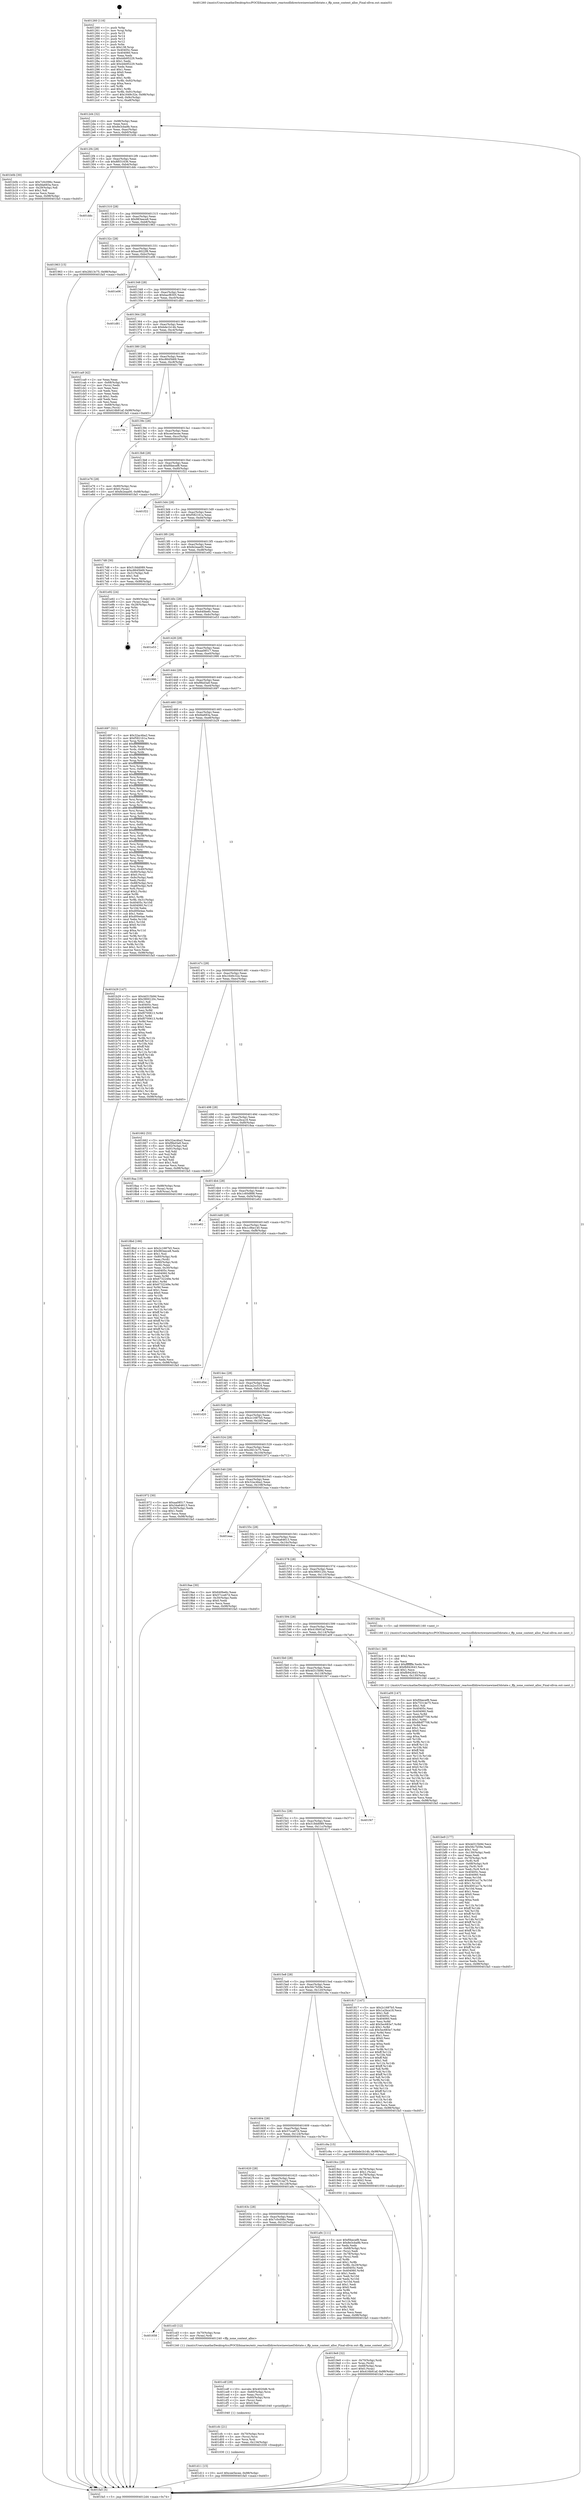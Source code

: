 digraph "0x401260" {
  label = "0x401260 (/mnt/c/Users/mathe/Desktop/tcc/POCII/binaries/extr_reactosdlldirectxwinewined3dstate.c_ffp_none_context_alloc_Final-ollvm.out::main(0))"
  labelloc = "t"
  node[shape=record]

  Entry [label="",width=0.3,height=0.3,shape=circle,fillcolor=black,style=filled]
  "0x4012d4" [label="{
     0x4012d4 [32]\l
     | [instrs]\l
     &nbsp;&nbsp;0x4012d4 \<+6\>: mov -0x98(%rbp),%eax\l
     &nbsp;&nbsp;0x4012da \<+2\>: mov %eax,%ecx\l
     &nbsp;&nbsp;0x4012dc \<+6\>: sub $0x8e3cba9b,%ecx\l
     &nbsp;&nbsp;0x4012e2 \<+6\>: mov %eax,-0xac(%rbp)\l
     &nbsp;&nbsp;0x4012e8 \<+6\>: mov %ecx,-0xb0(%rbp)\l
     &nbsp;&nbsp;0x4012ee \<+6\>: je 0000000000401b0b \<main+0x8ab\>\l
  }"]
  "0x401b0b" [label="{
     0x401b0b [30]\l
     | [instrs]\l
     &nbsp;&nbsp;0x401b0b \<+5\>: mov $0x7c0c096c,%eax\l
     &nbsp;&nbsp;0x401b10 \<+5\>: mov $0xfda683a,%ecx\l
     &nbsp;&nbsp;0x401b15 \<+3\>: mov -0x29(%rbp),%dl\l
     &nbsp;&nbsp;0x401b18 \<+3\>: test $0x1,%dl\l
     &nbsp;&nbsp;0x401b1b \<+3\>: cmovne %ecx,%eax\l
     &nbsp;&nbsp;0x401b1e \<+6\>: mov %eax,-0x98(%rbp)\l
     &nbsp;&nbsp;0x401b24 \<+5\>: jmp 0000000000401fa5 \<main+0xd45\>\l
  }"]
  "0x4012f4" [label="{
     0x4012f4 [28]\l
     | [instrs]\l
     &nbsp;&nbsp;0x4012f4 \<+5\>: jmp 00000000004012f9 \<main+0x99\>\l
     &nbsp;&nbsp;0x4012f9 \<+6\>: mov -0xac(%rbp),%eax\l
     &nbsp;&nbsp;0x4012ff \<+5\>: sub $0x8f031636,%eax\l
     &nbsp;&nbsp;0x401304 \<+6\>: mov %eax,-0xb4(%rbp)\l
     &nbsp;&nbsp;0x40130a \<+6\>: je 0000000000401ddc \<main+0xb7c\>\l
  }"]
  Exit [label="",width=0.3,height=0.3,shape=circle,fillcolor=black,style=filled,peripheries=2]
  "0x401ddc" [label="{
     0x401ddc\l
  }", style=dashed]
  "0x401310" [label="{
     0x401310 [28]\l
     | [instrs]\l
     &nbsp;&nbsp;0x401310 \<+5\>: jmp 0000000000401315 \<main+0xb5\>\l
     &nbsp;&nbsp;0x401315 \<+6\>: mov -0xac(%rbp),%eax\l
     &nbsp;&nbsp;0x40131b \<+5\>: sub $0x983eece8,%eax\l
     &nbsp;&nbsp;0x401320 \<+6\>: mov %eax,-0xb8(%rbp)\l
     &nbsp;&nbsp;0x401326 \<+6\>: je 0000000000401963 \<main+0x703\>\l
  }"]
  "0x401d11" [label="{
     0x401d11 [15]\l
     | [instrs]\l
     &nbsp;&nbsp;0x401d11 \<+10\>: movl $0xcee5ecee,-0x98(%rbp)\l
     &nbsp;&nbsp;0x401d1b \<+5\>: jmp 0000000000401fa5 \<main+0xd45\>\l
  }"]
  "0x401963" [label="{
     0x401963 [15]\l
     | [instrs]\l
     &nbsp;&nbsp;0x401963 \<+10\>: movl $0x2fd13c75,-0x98(%rbp)\l
     &nbsp;&nbsp;0x40196d \<+5\>: jmp 0000000000401fa5 \<main+0xd45\>\l
  }"]
  "0x40132c" [label="{
     0x40132c [28]\l
     | [instrs]\l
     &nbsp;&nbsp;0x40132c \<+5\>: jmp 0000000000401331 \<main+0xd1\>\l
     &nbsp;&nbsp;0x401331 \<+6\>: mov -0xac(%rbp),%eax\l
     &nbsp;&nbsp;0x401337 \<+5\>: sub $0xac8022f8,%eax\l
     &nbsp;&nbsp;0x40133c \<+6\>: mov %eax,-0xbc(%rbp)\l
     &nbsp;&nbsp;0x401342 \<+6\>: je 0000000000401e06 \<main+0xba6\>\l
  }"]
  "0x401cfc" [label="{
     0x401cfc [21]\l
     | [instrs]\l
     &nbsp;&nbsp;0x401cfc \<+4\>: mov -0x70(%rbp),%rcx\l
     &nbsp;&nbsp;0x401d00 \<+3\>: mov (%rcx),%rcx\l
     &nbsp;&nbsp;0x401d03 \<+3\>: mov %rcx,%rdi\l
     &nbsp;&nbsp;0x401d06 \<+6\>: mov %eax,-0x134(%rbp)\l
     &nbsp;&nbsp;0x401d0c \<+5\>: call 0000000000401030 \<free@plt\>\l
     | [calls]\l
     &nbsp;&nbsp;0x401030 \{1\} (unknown)\l
  }"]
  "0x401e06" [label="{
     0x401e06\l
  }", style=dashed]
  "0x401348" [label="{
     0x401348 [28]\l
     | [instrs]\l
     &nbsp;&nbsp;0x401348 \<+5\>: jmp 000000000040134d \<main+0xed\>\l
     &nbsp;&nbsp;0x40134d \<+6\>: mov -0xac(%rbp),%eax\l
     &nbsp;&nbsp;0x401353 \<+5\>: sub $0xbacf8305,%eax\l
     &nbsp;&nbsp;0x401358 \<+6\>: mov %eax,-0xc0(%rbp)\l
     &nbsp;&nbsp;0x40135e \<+6\>: je 0000000000401d81 \<main+0xb21\>\l
  }"]
  "0x401cdf" [label="{
     0x401cdf [29]\l
     | [instrs]\l
     &nbsp;&nbsp;0x401cdf \<+10\>: movabs $0x4020d6,%rdi\l
     &nbsp;&nbsp;0x401ce9 \<+4\>: mov -0x60(%rbp),%rcx\l
     &nbsp;&nbsp;0x401ced \<+2\>: mov %eax,(%rcx)\l
     &nbsp;&nbsp;0x401cef \<+4\>: mov -0x60(%rbp),%rcx\l
     &nbsp;&nbsp;0x401cf3 \<+2\>: mov (%rcx),%esi\l
     &nbsp;&nbsp;0x401cf5 \<+2\>: mov $0x0,%al\l
     &nbsp;&nbsp;0x401cf7 \<+5\>: call 0000000000401040 \<printf@plt\>\l
     | [calls]\l
     &nbsp;&nbsp;0x401040 \{1\} (unknown)\l
  }"]
  "0x401d81" [label="{
     0x401d81\l
  }", style=dashed]
  "0x401364" [label="{
     0x401364 [28]\l
     | [instrs]\l
     &nbsp;&nbsp;0x401364 \<+5\>: jmp 0000000000401369 \<main+0x109\>\l
     &nbsp;&nbsp;0x401369 \<+6\>: mov -0xac(%rbp),%eax\l
     &nbsp;&nbsp;0x40136f \<+5\>: sub $0xbde1b14b,%eax\l
     &nbsp;&nbsp;0x401374 \<+6\>: mov %eax,-0xc4(%rbp)\l
     &nbsp;&nbsp;0x40137a \<+6\>: je 0000000000401ca9 \<main+0xa49\>\l
  }"]
  "0x401658" [label="{
     0x401658\l
  }", style=dashed]
  "0x401ca9" [label="{
     0x401ca9 [42]\l
     | [instrs]\l
     &nbsp;&nbsp;0x401ca9 \<+2\>: xor %eax,%eax\l
     &nbsp;&nbsp;0x401cab \<+4\>: mov -0x68(%rbp),%rcx\l
     &nbsp;&nbsp;0x401caf \<+2\>: mov (%rcx),%edx\l
     &nbsp;&nbsp;0x401cb1 \<+2\>: mov %eax,%esi\l
     &nbsp;&nbsp;0x401cb3 \<+2\>: sub %edx,%esi\l
     &nbsp;&nbsp;0x401cb5 \<+2\>: mov %eax,%edx\l
     &nbsp;&nbsp;0x401cb7 \<+3\>: sub $0x1,%edx\l
     &nbsp;&nbsp;0x401cba \<+2\>: add %edx,%esi\l
     &nbsp;&nbsp;0x401cbc \<+2\>: sub %esi,%eax\l
     &nbsp;&nbsp;0x401cbe \<+4\>: mov -0x68(%rbp),%rcx\l
     &nbsp;&nbsp;0x401cc2 \<+2\>: mov %eax,(%rcx)\l
     &nbsp;&nbsp;0x401cc4 \<+10\>: movl $0x416b91af,-0x98(%rbp)\l
     &nbsp;&nbsp;0x401cce \<+5\>: jmp 0000000000401fa5 \<main+0xd45\>\l
  }"]
  "0x401380" [label="{
     0x401380 [28]\l
     | [instrs]\l
     &nbsp;&nbsp;0x401380 \<+5\>: jmp 0000000000401385 \<main+0x125\>\l
     &nbsp;&nbsp;0x401385 \<+6\>: mov -0xac(%rbp),%eax\l
     &nbsp;&nbsp;0x40138b \<+5\>: sub $0xc8645b69,%eax\l
     &nbsp;&nbsp;0x401390 \<+6\>: mov %eax,-0xc8(%rbp)\l
     &nbsp;&nbsp;0x401396 \<+6\>: je 00000000004017f6 \<main+0x596\>\l
  }"]
  "0x401cd3" [label="{
     0x401cd3 [12]\l
     | [instrs]\l
     &nbsp;&nbsp;0x401cd3 \<+4\>: mov -0x70(%rbp),%rax\l
     &nbsp;&nbsp;0x401cd7 \<+3\>: mov (%rax),%rdi\l
     &nbsp;&nbsp;0x401cda \<+5\>: call 0000000000401240 \<ffp_none_context_alloc\>\l
     | [calls]\l
     &nbsp;&nbsp;0x401240 \{1\} (/mnt/c/Users/mathe/Desktop/tcc/POCII/binaries/extr_reactosdlldirectxwinewined3dstate.c_ffp_none_context_alloc_Final-ollvm.out::ffp_none_context_alloc)\l
  }"]
  "0x4017f6" [label="{
     0x4017f6\l
  }", style=dashed]
  "0x40139c" [label="{
     0x40139c [28]\l
     | [instrs]\l
     &nbsp;&nbsp;0x40139c \<+5\>: jmp 00000000004013a1 \<main+0x141\>\l
     &nbsp;&nbsp;0x4013a1 \<+6\>: mov -0xac(%rbp),%eax\l
     &nbsp;&nbsp;0x4013a7 \<+5\>: sub $0xcee5ecee,%eax\l
     &nbsp;&nbsp;0x4013ac \<+6\>: mov %eax,-0xcc(%rbp)\l
     &nbsp;&nbsp;0x4013b2 \<+6\>: je 0000000000401e76 \<main+0xc16\>\l
  }"]
  "0x401be9" [label="{
     0x401be9 [177]\l
     | [instrs]\l
     &nbsp;&nbsp;0x401be9 \<+5\>: mov $0x4d315b9d,%ecx\l
     &nbsp;&nbsp;0x401bee \<+5\>: mov $0x56c7b59e,%edx\l
     &nbsp;&nbsp;0x401bf3 \<+3\>: mov $0x1,%sil\l
     &nbsp;&nbsp;0x401bf6 \<+6\>: mov -0x130(%rbp),%edi\l
     &nbsp;&nbsp;0x401bfc \<+3\>: imul %eax,%edi\l
     &nbsp;&nbsp;0x401bff \<+4\>: mov -0x70(%rbp),%r8\l
     &nbsp;&nbsp;0x401c03 \<+3\>: mov (%r8),%r8\l
     &nbsp;&nbsp;0x401c06 \<+4\>: mov -0x68(%rbp),%r9\l
     &nbsp;&nbsp;0x401c0a \<+3\>: movslq (%r9),%r9\l
     &nbsp;&nbsp;0x401c0d \<+4\>: mov %edi,(%r8,%r9,4)\l
     &nbsp;&nbsp;0x401c11 \<+7\>: mov 0x40405c,%eax\l
     &nbsp;&nbsp;0x401c18 \<+7\>: mov 0x404060,%edi\l
     &nbsp;&nbsp;0x401c1f \<+3\>: mov %eax,%r10d\l
     &nbsp;&nbsp;0x401c22 \<+7\>: add $0x4001a17e,%r10d\l
     &nbsp;&nbsp;0x401c29 \<+4\>: sub $0x1,%r10d\l
     &nbsp;&nbsp;0x401c2d \<+7\>: sub $0x4001a17e,%r10d\l
     &nbsp;&nbsp;0x401c34 \<+4\>: imul %r10d,%eax\l
     &nbsp;&nbsp;0x401c38 \<+3\>: and $0x1,%eax\l
     &nbsp;&nbsp;0x401c3b \<+3\>: cmp $0x0,%eax\l
     &nbsp;&nbsp;0x401c3e \<+4\>: sete %r11b\l
     &nbsp;&nbsp;0x401c42 \<+3\>: cmp $0xa,%edi\l
     &nbsp;&nbsp;0x401c45 \<+3\>: setl %bl\l
     &nbsp;&nbsp;0x401c48 \<+3\>: mov %r11b,%r14b\l
     &nbsp;&nbsp;0x401c4b \<+4\>: xor $0xff,%r14b\l
     &nbsp;&nbsp;0x401c4f \<+3\>: mov %bl,%r15b\l
     &nbsp;&nbsp;0x401c52 \<+4\>: xor $0xff,%r15b\l
     &nbsp;&nbsp;0x401c56 \<+4\>: xor $0x1,%sil\l
     &nbsp;&nbsp;0x401c5a \<+3\>: mov %r14b,%r12b\l
     &nbsp;&nbsp;0x401c5d \<+4\>: and $0xff,%r12b\l
     &nbsp;&nbsp;0x401c61 \<+3\>: and %sil,%r11b\l
     &nbsp;&nbsp;0x401c64 \<+3\>: mov %r15b,%r13b\l
     &nbsp;&nbsp;0x401c67 \<+4\>: and $0xff,%r13b\l
     &nbsp;&nbsp;0x401c6b \<+3\>: and %sil,%bl\l
     &nbsp;&nbsp;0x401c6e \<+3\>: or %r11b,%r12b\l
     &nbsp;&nbsp;0x401c71 \<+3\>: or %bl,%r13b\l
     &nbsp;&nbsp;0x401c74 \<+3\>: xor %r13b,%r12b\l
     &nbsp;&nbsp;0x401c77 \<+3\>: or %r15b,%r14b\l
     &nbsp;&nbsp;0x401c7a \<+4\>: xor $0xff,%r14b\l
     &nbsp;&nbsp;0x401c7e \<+4\>: or $0x1,%sil\l
     &nbsp;&nbsp;0x401c82 \<+3\>: and %sil,%r14b\l
     &nbsp;&nbsp;0x401c85 \<+3\>: or %r14b,%r12b\l
     &nbsp;&nbsp;0x401c88 \<+4\>: test $0x1,%r12b\l
     &nbsp;&nbsp;0x401c8c \<+3\>: cmovne %edx,%ecx\l
     &nbsp;&nbsp;0x401c8f \<+6\>: mov %ecx,-0x98(%rbp)\l
     &nbsp;&nbsp;0x401c95 \<+5\>: jmp 0000000000401fa5 \<main+0xd45\>\l
  }"]
  "0x401e76" [label="{
     0x401e76 [28]\l
     | [instrs]\l
     &nbsp;&nbsp;0x401e76 \<+7\>: mov -0x90(%rbp),%rax\l
     &nbsp;&nbsp;0x401e7d \<+6\>: movl $0x0,(%rax)\l
     &nbsp;&nbsp;0x401e83 \<+10\>: movl $0xfe2eaa00,-0x98(%rbp)\l
     &nbsp;&nbsp;0x401e8d \<+5\>: jmp 0000000000401fa5 \<main+0xd45\>\l
  }"]
  "0x4013b8" [label="{
     0x4013b8 [28]\l
     | [instrs]\l
     &nbsp;&nbsp;0x4013b8 \<+5\>: jmp 00000000004013bd \<main+0x15d\>\l
     &nbsp;&nbsp;0x4013bd \<+6\>: mov -0xac(%rbp),%eax\l
     &nbsp;&nbsp;0x4013c3 \<+5\>: sub $0xf0becef8,%eax\l
     &nbsp;&nbsp;0x4013c8 \<+6\>: mov %eax,-0xd0(%rbp)\l
     &nbsp;&nbsp;0x4013ce \<+6\>: je 0000000000401f22 \<main+0xcc2\>\l
  }"]
  "0x401bc1" [label="{
     0x401bc1 [40]\l
     | [instrs]\l
     &nbsp;&nbsp;0x401bc1 \<+5\>: mov $0x2,%ecx\l
     &nbsp;&nbsp;0x401bc6 \<+1\>: cltd\l
     &nbsp;&nbsp;0x401bc7 \<+2\>: idiv %ecx\l
     &nbsp;&nbsp;0x401bc9 \<+6\>: imul $0xfffffffe,%edx,%ecx\l
     &nbsp;&nbsp;0x401bcf \<+6\>: add $0xfb942643,%ecx\l
     &nbsp;&nbsp;0x401bd5 \<+3\>: add $0x1,%ecx\l
     &nbsp;&nbsp;0x401bd8 \<+6\>: sub $0xfb942643,%ecx\l
     &nbsp;&nbsp;0x401bde \<+6\>: mov %ecx,-0x130(%rbp)\l
     &nbsp;&nbsp;0x401be4 \<+5\>: call 0000000000401160 \<next_i\>\l
     | [calls]\l
     &nbsp;&nbsp;0x401160 \{1\} (/mnt/c/Users/mathe/Desktop/tcc/POCII/binaries/extr_reactosdlldirectxwinewined3dstate.c_ffp_none_context_alloc_Final-ollvm.out::next_i)\l
  }"]
  "0x401f22" [label="{
     0x401f22\l
  }", style=dashed]
  "0x4013d4" [label="{
     0x4013d4 [28]\l
     | [instrs]\l
     &nbsp;&nbsp;0x4013d4 \<+5\>: jmp 00000000004013d9 \<main+0x179\>\l
     &nbsp;&nbsp;0x4013d9 \<+6\>: mov -0xac(%rbp),%eax\l
     &nbsp;&nbsp;0x4013df \<+5\>: sub $0xf582161a,%eax\l
     &nbsp;&nbsp;0x4013e4 \<+6\>: mov %eax,-0xd4(%rbp)\l
     &nbsp;&nbsp;0x4013ea \<+6\>: je 00000000004017d8 \<main+0x578\>\l
  }"]
  "0x40163c" [label="{
     0x40163c [28]\l
     | [instrs]\l
     &nbsp;&nbsp;0x40163c \<+5\>: jmp 0000000000401641 \<main+0x3e1\>\l
     &nbsp;&nbsp;0x401641 \<+6\>: mov -0xac(%rbp),%eax\l
     &nbsp;&nbsp;0x401647 \<+5\>: sub $0x7c0c096c,%eax\l
     &nbsp;&nbsp;0x40164c \<+6\>: mov %eax,-0x12c(%rbp)\l
     &nbsp;&nbsp;0x401652 \<+6\>: je 0000000000401cd3 \<main+0xa73\>\l
  }"]
  "0x4017d8" [label="{
     0x4017d8 [30]\l
     | [instrs]\l
     &nbsp;&nbsp;0x4017d8 \<+5\>: mov $0x518dd089,%eax\l
     &nbsp;&nbsp;0x4017dd \<+5\>: mov $0xc8645b69,%ecx\l
     &nbsp;&nbsp;0x4017e2 \<+3\>: mov -0x31(%rbp),%dl\l
     &nbsp;&nbsp;0x4017e5 \<+3\>: test $0x1,%dl\l
     &nbsp;&nbsp;0x4017e8 \<+3\>: cmovne %ecx,%eax\l
     &nbsp;&nbsp;0x4017eb \<+6\>: mov %eax,-0x98(%rbp)\l
     &nbsp;&nbsp;0x4017f1 \<+5\>: jmp 0000000000401fa5 \<main+0xd45\>\l
  }"]
  "0x4013f0" [label="{
     0x4013f0 [28]\l
     | [instrs]\l
     &nbsp;&nbsp;0x4013f0 \<+5\>: jmp 00000000004013f5 \<main+0x195\>\l
     &nbsp;&nbsp;0x4013f5 \<+6\>: mov -0xac(%rbp),%eax\l
     &nbsp;&nbsp;0x4013fb \<+5\>: sub $0xfe2eaa00,%eax\l
     &nbsp;&nbsp;0x401400 \<+6\>: mov %eax,-0xd8(%rbp)\l
     &nbsp;&nbsp;0x401406 \<+6\>: je 0000000000401e92 \<main+0xc32\>\l
  }"]
  "0x401a9c" [label="{
     0x401a9c [111]\l
     | [instrs]\l
     &nbsp;&nbsp;0x401a9c \<+5\>: mov $0xf0becef8,%eax\l
     &nbsp;&nbsp;0x401aa1 \<+5\>: mov $0x8e3cba9b,%ecx\l
     &nbsp;&nbsp;0x401aa6 \<+2\>: xor %edx,%edx\l
     &nbsp;&nbsp;0x401aa8 \<+4\>: mov -0x68(%rbp),%rsi\l
     &nbsp;&nbsp;0x401aac \<+2\>: mov (%rsi),%edi\l
     &nbsp;&nbsp;0x401aae \<+4\>: mov -0x78(%rbp),%rsi\l
     &nbsp;&nbsp;0x401ab2 \<+2\>: cmp (%rsi),%edi\l
     &nbsp;&nbsp;0x401ab4 \<+4\>: setl %r8b\l
     &nbsp;&nbsp;0x401ab8 \<+4\>: and $0x1,%r8b\l
     &nbsp;&nbsp;0x401abc \<+4\>: mov %r8b,-0x29(%rbp)\l
     &nbsp;&nbsp;0x401ac0 \<+7\>: mov 0x40405c,%edi\l
     &nbsp;&nbsp;0x401ac7 \<+8\>: mov 0x404060,%r9d\l
     &nbsp;&nbsp;0x401acf \<+3\>: sub $0x1,%edx\l
     &nbsp;&nbsp;0x401ad2 \<+3\>: mov %edi,%r10d\l
     &nbsp;&nbsp;0x401ad5 \<+3\>: add %edx,%r10d\l
     &nbsp;&nbsp;0x401ad8 \<+4\>: imul %r10d,%edi\l
     &nbsp;&nbsp;0x401adc \<+3\>: and $0x1,%edi\l
     &nbsp;&nbsp;0x401adf \<+3\>: cmp $0x0,%edi\l
     &nbsp;&nbsp;0x401ae2 \<+4\>: sete %r8b\l
     &nbsp;&nbsp;0x401ae6 \<+4\>: cmp $0xa,%r9d\l
     &nbsp;&nbsp;0x401aea \<+4\>: setl %r11b\l
     &nbsp;&nbsp;0x401aee \<+3\>: mov %r8b,%bl\l
     &nbsp;&nbsp;0x401af1 \<+3\>: and %r11b,%bl\l
     &nbsp;&nbsp;0x401af4 \<+3\>: xor %r11b,%r8b\l
     &nbsp;&nbsp;0x401af7 \<+3\>: or %r8b,%bl\l
     &nbsp;&nbsp;0x401afa \<+3\>: test $0x1,%bl\l
     &nbsp;&nbsp;0x401afd \<+3\>: cmovne %ecx,%eax\l
     &nbsp;&nbsp;0x401b00 \<+6\>: mov %eax,-0x98(%rbp)\l
     &nbsp;&nbsp;0x401b06 \<+5\>: jmp 0000000000401fa5 \<main+0xd45\>\l
  }"]
  "0x401e92" [label="{
     0x401e92 [24]\l
     | [instrs]\l
     &nbsp;&nbsp;0x401e92 \<+7\>: mov -0x90(%rbp),%rax\l
     &nbsp;&nbsp;0x401e99 \<+2\>: mov (%rax),%eax\l
     &nbsp;&nbsp;0x401e9b \<+4\>: lea -0x28(%rbp),%rsp\l
     &nbsp;&nbsp;0x401e9f \<+1\>: pop %rbx\l
     &nbsp;&nbsp;0x401ea0 \<+2\>: pop %r12\l
     &nbsp;&nbsp;0x401ea2 \<+2\>: pop %r13\l
     &nbsp;&nbsp;0x401ea4 \<+2\>: pop %r14\l
     &nbsp;&nbsp;0x401ea6 \<+2\>: pop %r15\l
     &nbsp;&nbsp;0x401ea8 \<+1\>: pop %rbp\l
     &nbsp;&nbsp;0x401ea9 \<+1\>: ret\l
  }"]
  "0x40140c" [label="{
     0x40140c [28]\l
     | [instrs]\l
     &nbsp;&nbsp;0x40140c \<+5\>: jmp 0000000000401411 \<main+0x1b1\>\l
     &nbsp;&nbsp;0x401411 \<+6\>: mov -0xac(%rbp),%eax\l
     &nbsp;&nbsp;0x401417 \<+5\>: sub $0x640be6c,%eax\l
     &nbsp;&nbsp;0x40141c \<+6\>: mov %eax,-0xdc(%rbp)\l
     &nbsp;&nbsp;0x401422 \<+6\>: je 0000000000401e53 \<main+0xbf3\>\l
  }"]
  "0x4019e9" [label="{
     0x4019e9 [32]\l
     | [instrs]\l
     &nbsp;&nbsp;0x4019e9 \<+4\>: mov -0x70(%rbp),%rdi\l
     &nbsp;&nbsp;0x4019ed \<+3\>: mov %rax,(%rdi)\l
     &nbsp;&nbsp;0x4019f0 \<+4\>: mov -0x68(%rbp),%rax\l
     &nbsp;&nbsp;0x4019f4 \<+6\>: movl $0x0,(%rax)\l
     &nbsp;&nbsp;0x4019fa \<+10\>: movl $0x416b91af,-0x98(%rbp)\l
     &nbsp;&nbsp;0x401a04 \<+5\>: jmp 0000000000401fa5 \<main+0xd45\>\l
  }"]
  "0x401e53" [label="{
     0x401e53\l
  }", style=dashed]
  "0x401428" [label="{
     0x401428 [28]\l
     | [instrs]\l
     &nbsp;&nbsp;0x401428 \<+5\>: jmp 000000000040142d \<main+0x1cd\>\l
     &nbsp;&nbsp;0x40142d \<+6\>: mov -0xac(%rbp),%eax\l
     &nbsp;&nbsp;0x401433 \<+5\>: sub $0xaa08517,%eax\l
     &nbsp;&nbsp;0x401438 \<+6\>: mov %eax,-0xe0(%rbp)\l
     &nbsp;&nbsp;0x40143e \<+6\>: je 0000000000401990 \<main+0x730\>\l
  }"]
  "0x401620" [label="{
     0x401620 [28]\l
     | [instrs]\l
     &nbsp;&nbsp;0x401620 \<+5\>: jmp 0000000000401625 \<main+0x3c5\>\l
     &nbsp;&nbsp;0x401625 \<+6\>: mov -0xac(%rbp),%eax\l
     &nbsp;&nbsp;0x40162b \<+5\>: sub $0x75314e75,%eax\l
     &nbsp;&nbsp;0x401630 \<+6\>: mov %eax,-0x128(%rbp)\l
     &nbsp;&nbsp;0x401636 \<+6\>: je 0000000000401a9c \<main+0x83c\>\l
  }"]
  "0x401990" [label="{
     0x401990\l
  }", style=dashed]
  "0x401444" [label="{
     0x401444 [28]\l
     | [instrs]\l
     &nbsp;&nbsp;0x401444 \<+5\>: jmp 0000000000401449 \<main+0x1e9\>\l
     &nbsp;&nbsp;0x401449 \<+6\>: mov -0xac(%rbp),%eax\l
     &nbsp;&nbsp;0x40144f \<+5\>: sub $0xf9bd3a9,%eax\l
     &nbsp;&nbsp;0x401454 \<+6\>: mov %eax,-0xe4(%rbp)\l
     &nbsp;&nbsp;0x40145a \<+6\>: je 0000000000401697 \<main+0x437\>\l
  }"]
  "0x4019cc" [label="{
     0x4019cc [29]\l
     | [instrs]\l
     &nbsp;&nbsp;0x4019cc \<+4\>: mov -0x78(%rbp),%rax\l
     &nbsp;&nbsp;0x4019d0 \<+6\>: movl $0x1,(%rax)\l
     &nbsp;&nbsp;0x4019d6 \<+4\>: mov -0x78(%rbp),%rax\l
     &nbsp;&nbsp;0x4019da \<+3\>: movslq (%rax),%rax\l
     &nbsp;&nbsp;0x4019dd \<+4\>: shl $0x2,%rax\l
     &nbsp;&nbsp;0x4019e1 \<+3\>: mov %rax,%rdi\l
     &nbsp;&nbsp;0x4019e4 \<+5\>: call 0000000000401050 \<malloc@plt\>\l
     | [calls]\l
     &nbsp;&nbsp;0x401050 \{1\} (unknown)\l
  }"]
  "0x401697" [label="{
     0x401697 [321]\l
     | [instrs]\l
     &nbsp;&nbsp;0x401697 \<+5\>: mov $0x32ac4ba2,%eax\l
     &nbsp;&nbsp;0x40169c \<+5\>: mov $0xf582161a,%ecx\l
     &nbsp;&nbsp;0x4016a1 \<+3\>: mov %rsp,%rdx\l
     &nbsp;&nbsp;0x4016a4 \<+4\>: add $0xfffffffffffffff0,%rdx\l
     &nbsp;&nbsp;0x4016a8 \<+3\>: mov %rdx,%rsp\l
     &nbsp;&nbsp;0x4016ab \<+7\>: mov %rdx,-0x90(%rbp)\l
     &nbsp;&nbsp;0x4016b2 \<+3\>: mov %rsp,%rdx\l
     &nbsp;&nbsp;0x4016b5 \<+4\>: add $0xfffffffffffffff0,%rdx\l
     &nbsp;&nbsp;0x4016b9 \<+3\>: mov %rdx,%rsp\l
     &nbsp;&nbsp;0x4016bc \<+3\>: mov %rsp,%rsi\l
     &nbsp;&nbsp;0x4016bf \<+4\>: add $0xfffffffffffffff0,%rsi\l
     &nbsp;&nbsp;0x4016c3 \<+3\>: mov %rsi,%rsp\l
     &nbsp;&nbsp;0x4016c6 \<+7\>: mov %rsi,-0x88(%rbp)\l
     &nbsp;&nbsp;0x4016cd \<+3\>: mov %rsp,%rsi\l
     &nbsp;&nbsp;0x4016d0 \<+4\>: add $0xfffffffffffffff0,%rsi\l
     &nbsp;&nbsp;0x4016d4 \<+3\>: mov %rsi,%rsp\l
     &nbsp;&nbsp;0x4016d7 \<+4\>: mov %rsi,-0x80(%rbp)\l
     &nbsp;&nbsp;0x4016db \<+3\>: mov %rsp,%rsi\l
     &nbsp;&nbsp;0x4016de \<+4\>: add $0xfffffffffffffff0,%rsi\l
     &nbsp;&nbsp;0x4016e2 \<+3\>: mov %rsi,%rsp\l
     &nbsp;&nbsp;0x4016e5 \<+4\>: mov %rsi,-0x78(%rbp)\l
     &nbsp;&nbsp;0x4016e9 \<+3\>: mov %rsp,%rsi\l
     &nbsp;&nbsp;0x4016ec \<+4\>: add $0xfffffffffffffff0,%rsi\l
     &nbsp;&nbsp;0x4016f0 \<+3\>: mov %rsi,%rsp\l
     &nbsp;&nbsp;0x4016f3 \<+4\>: mov %rsi,-0x70(%rbp)\l
     &nbsp;&nbsp;0x4016f7 \<+3\>: mov %rsp,%rsi\l
     &nbsp;&nbsp;0x4016fa \<+4\>: add $0xfffffffffffffff0,%rsi\l
     &nbsp;&nbsp;0x4016fe \<+3\>: mov %rsi,%rsp\l
     &nbsp;&nbsp;0x401701 \<+4\>: mov %rsi,-0x68(%rbp)\l
     &nbsp;&nbsp;0x401705 \<+3\>: mov %rsp,%rsi\l
     &nbsp;&nbsp;0x401708 \<+4\>: add $0xfffffffffffffff0,%rsi\l
     &nbsp;&nbsp;0x40170c \<+3\>: mov %rsi,%rsp\l
     &nbsp;&nbsp;0x40170f \<+4\>: mov %rsi,-0x60(%rbp)\l
     &nbsp;&nbsp;0x401713 \<+3\>: mov %rsp,%rsi\l
     &nbsp;&nbsp;0x401716 \<+4\>: add $0xfffffffffffffff0,%rsi\l
     &nbsp;&nbsp;0x40171a \<+3\>: mov %rsi,%rsp\l
     &nbsp;&nbsp;0x40171d \<+4\>: mov %rsi,-0x58(%rbp)\l
     &nbsp;&nbsp;0x401721 \<+3\>: mov %rsp,%rsi\l
     &nbsp;&nbsp;0x401724 \<+4\>: add $0xfffffffffffffff0,%rsi\l
     &nbsp;&nbsp;0x401728 \<+3\>: mov %rsi,%rsp\l
     &nbsp;&nbsp;0x40172b \<+4\>: mov %rsi,-0x50(%rbp)\l
     &nbsp;&nbsp;0x40172f \<+3\>: mov %rsp,%rsi\l
     &nbsp;&nbsp;0x401732 \<+4\>: add $0xfffffffffffffff0,%rsi\l
     &nbsp;&nbsp;0x401736 \<+3\>: mov %rsi,%rsp\l
     &nbsp;&nbsp;0x401739 \<+4\>: mov %rsi,-0x48(%rbp)\l
     &nbsp;&nbsp;0x40173d \<+3\>: mov %rsp,%rsi\l
     &nbsp;&nbsp;0x401740 \<+4\>: add $0xfffffffffffffff0,%rsi\l
     &nbsp;&nbsp;0x401744 \<+3\>: mov %rsi,%rsp\l
     &nbsp;&nbsp;0x401747 \<+4\>: mov %rsi,-0x40(%rbp)\l
     &nbsp;&nbsp;0x40174b \<+7\>: mov -0x90(%rbp),%rsi\l
     &nbsp;&nbsp;0x401752 \<+6\>: movl $0x0,(%rsi)\l
     &nbsp;&nbsp;0x401758 \<+6\>: mov -0x9c(%rbp),%edi\l
     &nbsp;&nbsp;0x40175e \<+2\>: mov %edi,(%rdx)\l
     &nbsp;&nbsp;0x401760 \<+7\>: mov -0x88(%rbp),%rsi\l
     &nbsp;&nbsp;0x401767 \<+7\>: mov -0xa8(%rbp),%r8\l
     &nbsp;&nbsp;0x40176e \<+3\>: mov %r8,(%rsi)\l
     &nbsp;&nbsp;0x401771 \<+3\>: cmpl $0x2,(%rdx)\l
     &nbsp;&nbsp;0x401774 \<+4\>: setne %r9b\l
     &nbsp;&nbsp;0x401778 \<+4\>: and $0x1,%r9b\l
     &nbsp;&nbsp;0x40177c \<+4\>: mov %r9b,-0x31(%rbp)\l
     &nbsp;&nbsp;0x401780 \<+8\>: mov 0x40405c,%r10d\l
     &nbsp;&nbsp;0x401788 \<+8\>: mov 0x404060,%r11d\l
     &nbsp;&nbsp;0x401790 \<+3\>: mov %r10d,%ebx\l
     &nbsp;&nbsp;0x401793 \<+6\>: sub $0xd00e4ae,%ebx\l
     &nbsp;&nbsp;0x401799 \<+3\>: sub $0x1,%ebx\l
     &nbsp;&nbsp;0x40179c \<+6\>: add $0xd00e4ae,%ebx\l
     &nbsp;&nbsp;0x4017a2 \<+4\>: imul %ebx,%r10d\l
     &nbsp;&nbsp;0x4017a6 \<+4\>: and $0x1,%r10d\l
     &nbsp;&nbsp;0x4017aa \<+4\>: cmp $0x0,%r10d\l
     &nbsp;&nbsp;0x4017ae \<+4\>: sete %r9b\l
     &nbsp;&nbsp;0x4017b2 \<+4\>: cmp $0xa,%r11d\l
     &nbsp;&nbsp;0x4017b6 \<+4\>: setl %r14b\l
     &nbsp;&nbsp;0x4017ba \<+3\>: mov %r9b,%r15b\l
     &nbsp;&nbsp;0x4017bd \<+3\>: and %r14b,%r15b\l
     &nbsp;&nbsp;0x4017c0 \<+3\>: xor %r14b,%r9b\l
     &nbsp;&nbsp;0x4017c3 \<+3\>: or %r9b,%r15b\l
     &nbsp;&nbsp;0x4017c6 \<+4\>: test $0x1,%r15b\l
     &nbsp;&nbsp;0x4017ca \<+3\>: cmovne %ecx,%eax\l
     &nbsp;&nbsp;0x4017cd \<+6\>: mov %eax,-0x98(%rbp)\l
     &nbsp;&nbsp;0x4017d3 \<+5\>: jmp 0000000000401fa5 \<main+0xd45\>\l
  }"]
  "0x401460" [label="{
     0x401460 [28]\l
     | [instrs]\l
     &nbsp;&nbsp;0x401460 \<+5\>: jmp 0000000000401465 \<main+0x205\>\l
     &nbsp;&nbsp;0x401465 \<+6\>: mov -0xac(%rbp),%eax\l
     &nbsp;&nbsp;0x40146b \<+5\>: sub $0xfda683a,%eax\l
     &nbsp;&nbsp;0x401470 \<+6\>: mov %eax,-0xe8(%rbp)\l
     &nbsp;&nbsp;0x401476 \<+6\>: je 0000000000401b29 \<main+0x8c9\>\l
  }"]
  "0x401604" [label="{
     0x401604 [28]\l
     | [instrs]\l
     &nbsp;&nbsp;0x401604 \<+5\>: jmp 0000000000401609 \<main+0x3a9\>\l
     &nbsp;&nbsp;0x401609 \<+6\>: mov -0xac(%rbp),%eax\l
     &nbsp;&nbsp;0x40160f \<+5\>: sub $0x57cce67d,%eax\l
     &nbsp;&nbsp;0x401614 \<+6\>: mov %eax,-0x124(%rbp)\l
     &nbsp;&nbsp;0x40161a \<+6\>: je 00000000004019cc \<main+0x76c\>\l
  }"]
  "0x401b29" [label="{
     0x401b29 [147]\l
     | [instrs]\l
     &nbsp;&nbsp;0x401b29 \<+5\>: mov $0x4d315b9d,%eax\l
     &nbsp;&nbsp;0x401b2e \<+5\>: mov $0x3900120c,%ecx\l
     &nbsp;&nbsp;0x401b33 \<+2\>: mov $0x1,%dl\l
     &nbsp;&nbsp;0x401b35 \<+7\>: mov 0x40405c,%esi\l
     &nbsp;&nbsp;0x401b3c \<+7\>: mov 0x404060,%edi\l
     &nbsp;&nbsp;0x401b43 \<+3\>: mov %esi,%r8d\l
     &nbsp;&nbsp;0x401b46 \<+7\>: sub $0xf0700613,%r8d\l
     &nbsp;&nbsp;0x401b4d \<+4\>: sub $0x1,%r8d\l
     &nbsp;&nbsp;0x401b51 \<+7\>: add $0xf0700613,%r8d\l
     &nbsp;&nbsp;0x401b58 \<+4\>: imul %r8d,%esi\l
     &nbsp;&nbsp;0x401b5c \<+3\>: and $0x1,%esi\l
     &nbsp;&nbsp;0x401b5f \<+3\>: cmp $0x0,%esi\l
     &nbsp;&nbsp;0x401b62 \<+4\>: sete %r9b\l
     &nbsp;&nbsp;0x401b66 \<+3\>: cmp $0xa,%edi\l
     &nbsp;&nbsp;0x401b69 \<+4\>: setl %r10b\l
     &nbsp;&nbsp;0x401b6d \<+3\>: mov %r9b,%r11b\l
     &nbsp;&nbsp;0x401b70 \<+4\>: xor $0xff,%r11b\l
     &nbsp;&nbsp;0x401b74 \<+3\>: mov %r10b,%bl\l
     &nbsp;&nbsp;0x401b77 \<+3\>: xor $0xff,%bl\l
     &nbsp;&nbsp;0x401b7a \<+3\>: xor $0x1,%dl\l
     &nbsp;&nbsp;0x401b7d \<+3\>: mov %r11b,%r14b\l
     &nbsp;&nbsp;0x401b80 \<+4\>: and $0xff,%r14b\l
     &nbsp;&nbsp;0x401b84 \<+3\>: and %dl,%r9b\l
     &nbsp;&nbsp;0x401b87 \<+3\>: mov %bl,%r15b\l
     &nbsp;&nbsp;0x401b8a \<+4\>: and $0xff,%r15b\l
     &nbsp;&nbsp;0x401b8e \<+3\>: and %dl,%r10b\l
     &nbsp;&nbsp;0x401b91 \<+3\>: or %r9b,%r14b\l
     &nbsp;&nbsp;0x401b94 \<+3\>: or %r10b,%r15b\l
     &nbsp;&nbsp;0x401b97 \<+3\>: xor %r15b,%r14b\l
     &nbsp;&nbsp;0x401b9a \<+3\>: or %bl,%r11b\l
     &nbsp;&nbsp;0x401b9d \<+4\>: xor $0xff,%r11b\l
     &nbsp;&nbsp;0x401ba1 \<+3\>: or $0x1,%dl\l
     &nbsp;&nbsp;0x401ba4 \<+3\>: and %dl,%r11b\l
     &nbsp;&nbsp;0x401ba7 \<+3\>: or %r11b,%r14b\l
     &nbsp;&nbsp;0x401baa \<+4\>: test $0x1,%r14b\l
     &nbsp;&nbsp;0x401bae \<+3\>: cmovne %ecx,%eax\l
     &nbsp;&nbsp;0x401bb1 \<+6\>: mov %eax,-0x98(%rbp)\l
     &nbsp;&nbsp;0x401bb7 \<+5\>: jmp 0000000000401fa5 \<main+0xd45\>\l
  }"]
  "0x40147c" [label="{
     0x40147c [28]\l
     | [instrs]\l
     &nbsp;&nbsp;0x40147c \<+5\>: jmp 0000000000401481 \<main+0x221\>\l
     &nbsp;&nbsp;0x401481 \<+6\>: mov -0xac(%rbp),%eax\l
     &nbsp;&nbsp;0x401487 \<+5\>: sub $0x1649c32e,%eax\l
     &nbsp;&nbsp;0x40148c \<+6\>: mov %eax,-0xec(%rbp)\l
     &nbsp;&nbsp;0x401492 \<+6\>: je 0000000000401662 \<main+0x402\>\l
  }"]
  "0x401c9a" [label="{
     0x401c9a [15]\l
     | [instrs]\l
     &nbsp;&nbsp;0x401c9a \<+10\>: movl $0xbde1b14b,-0x98(%rbp)\l
     &nbsp;&nbsp;0x401ca4 \<+5\>: jmp 0000000000401fa5 \<main+0xd45\>\l
  }"]
  "0x401662" [label="{
     0x401662 [53]\l
     | [instrs]\l
     &nbsp;&nbsp;0x401662 \<+5\>: mov $0x32ac4ba2,%eax\l
     &nbsp;&nbsp;0x401667 \<+5\>: mov $0xf9bd3a9,%ecx\l
     &nbsp;&nbsp;0x40166c \<+6\>: mov -0x92(%rbp),%dl\l
     &nbsp;&nbsp;0x401672 \<+7\>: mov -0x91(%rbp),%sil\l
     &nbsp;&nbsp;0x401679 \<+3\>: mov %dl,%dil\l
     &nbsp;&nbsp;0x40167c \<+3\>: and %sil,%dil\l
     &nbsp;&nbsp;0x40167f \<+3\>: xor %sil,%dl\l
     &nbsp;&nbsp;0x401682 \<+3\>: or %dl,%dil\l
     &nbsp;&nbsp;0x401685 \<+4\>: test $0x1,%dil\l
     &nbsp;&nbsp;0x401689 \<+3\>: cmovne %ecx,%eax\l
     &nbsp;&nbsp;0x40168c \<+6\>: mov %eax,-0x98(%rbp)\l
     &nbsp;&nbsp;0x401692 \<+5\>: jmp 0000000000401fa5 \<main+0xd45\>\l
  }"]
  "0x401498" [label="{
     0x401498 [28]\l
     | [instrs]\l
     &nbsp;&nbsp;0x401498 \<+5\>: jmp 000000000040149d \<main+0x23d\>\l
     &nbsp;&nbsp;0x40149d \<+6\>: mov -0xac(%rbp),%eax\l
     &nbsp;&nbsp;0x4014a3 \<+5\>: sub $0x1a2bca18,%eax\l
     &nbsp;&nbsp;0x4014a8 \<+6\>: mov %eax,-0xf0(%rbp)\l
     &nbsp;&nbsp;0x4014ae \<+6\>: je 00000000004018aa \<main+0x64a\>\l
  }"]
  "0x401fa5" [label="{
     0x401fa5 [5]\l
     | [instrs]\l
     &nbsp;&nbsp;0x401fa5 \<+5\>: jmp 00000000004012d4 \<main+0x74\>\l
  }"]
  "0x401260" [label="{
     0x401260 [116]\l
     | [instrs]\l
     &nbsp;&nbsp;0x401260 \<+1\>: push %rbp\l
     &nbsp;&nbsp;0x401261 \<+3\>: mov %rsp,%rbp\l
     &nbsp;&nbsp;0x401264 \<+2\>: push %r15\l
     &nbsp;&nbsp;0x401266 \<+2\>: push %r14\l
     &nbsp;&nbsp;0x401268 \<+2\>: push %r13\l
     &nbsp;&nbsp;0x40126a \<+2\>: push %r12\l
     &nbsp;&nbsp;0x40126c \<+1\>: push %rbx\l
     &nbsp;&nbsp;0x40126d \<+7\>: sub $0x138,%rsp\l
     &nbsp;&nbsp;0x401274 \<+7\>: mov 0x40405c,%eax\l
     &nbsp;&nbsp;0x40127b \<+7\>: mov 0x404060,%ecx\l
     &nbsp;&nbsp;0x401282 \<+2\>: mov %eax,%edx\l
     &nbsp;&nbsp;0x401284 \<+6\>: sub $0x44b95229,%edx\l
     &nbsp;&nbsp;0x40128a \<+3\>: sub $0x1,%edx\l
     &nbsp;&nbsp;0x40128d \<+6\>: add $0x44b95229,%edx\l
     &nbsp;&nbsp;0x401293 \<+3\>: imul %edx,%eax\l
     &nbsp;&nbsp;0x401296 \<+3\>: and $0x1,%eax\l
     &nbsp;&nbsp;0x401299 \<+3\>: cmp $0x0,%eax\l
     &nbsp;&nbsp;0x40129c \<+4\>: sete %r8b\l
     &nbsp;&nbsp;0x4012a0 \<+4\>: and $0x1,%r8b\l
     &nbsp;&nbsp;0x4012a4 \<+7\>: mov %r8b,-0x92(%rbp)\l
     &nbsp;&nbsp;0x4012ab \<+3\>: cmp $0xa,%ecx\l
     &nbsp;&nbsp;0x4012ae \<+4\>: setl %r8b\l
     &nbsp;&nbsp;0x4012b2 \<+4\>: and $0x1,%r8b\l
     &nbsp;&nbsp;0x4012b6 \<+7\>: mov %r8b,-0x91(%rbp)\l
     &nbsp;&nbsp;0x4012bd \<+10\>: movl $0x1649c32e,-0x98(%rbp)\l
     &nbsp;&nbsp;0x4012c7 \<+6\>: mov %edi,-0x9c(%rbp)\l
     &nbsp;&nbsp;0x4012cd \<+7\>: mov %rsi,-0xa8(%rbp)\l
  }"]
  "0x4018bd" [label="{
     0x4018bd [166]\l
     | [instrs]\l
     &nbsp;&nbsp;0x4018bd \<+5\>: mov $0x2c1687b5,%ecx\l
     &nbsp;&nbsp;0x4018c2 \<+5\>: mov $0x983eece8,%edx\l
     &nbsp;&nbsp;0x4018c7 \<+3\>: mov $0x1,%sil\l
     &nbsp;&nbsp;0x4018ca \<+4\>: mov -0x80(%rbp),%rdi\l
     &nbsp;&nbsp;0x4018ce \<+2\>: mov %eax,(%rdi)\l
     &nbsp;&nbsp;0x4018d0 \<+4\>: mov -0x80(%rbp),%rdi\l
     &nbsp;&nbsp;0x4018d4 \<+2\>: mov (%rdi),%eax\l
     &nbsp;&nbsp;0x4018d6 \<+3\>: mov %eax,-0x30(%rbp)\l
     &nbsp;&nbsp;0x4018d9 \<+7\>: mov 0x40405c,%eax\l
     &nbsp;&nbsp;0x4018e0 \<+8\>: mov 0x404060,%r8d\l
     &nbsp;&nbsp;0x4018e8 \<+3\>: mov %eax,%r9d\l
     &nbsp;&nbsp;0x4018eb \<+7\>: sub $0x6732249e,%r9d\l
     &nbsp;&nbsp;0x4018f2 \<+4\>: sub $0x1,%r9d\l
     &nbsp;&nbsp;0x4018f6 \<+7\>: add $0x6732249e,%r9d\l
     &nbsp;&nbsp;0x4018fd \<+4\>: imul %r9d,%eax\l
     &nbsp;&nbsp;0x401901 \<+3\>: and $0x1,%eax\l
     &nbsp;&nbsp;0x401904 \<+3\>: cmp $0x0,%eax\l
     &nbsp;&nbsp;0x401907 \<+4\>: sete %r10b\l
     &nbsp;&nbsp;0x40190b \<+4\>: cmp $0xa,%r8d\l
     &nbsp;&nbsp;0x40190f \<+4\>: setl %r11b\l
     &nbsp;&nbsp;0x401913 \<+3\>: mov %r10b,%bl\l
     &nbsp;&nbsp;0x401916 \<+3\>: xor $0xff,%bl\l
     &nbsp;&nbsp;0x401919 \<+3\>: mov %r11b,%r14b\l
     &nbsp;&nbsp;0x40191c \<+4\>: xor $0xff,%r14b\l
     &nbsp;&nbsp;0x401920 \<+4\>: xor $0x1,%sil\l
     &nbsp;&nbsp;0x401924 \<+3\>: mov %bl,%r15b\l
     &nbsp;&nbsp;0x401927 \<+4\>: and $0xff,%r15b\l
     &nbsp;&nbsp;0x40192b \<+3\>: and %sil,%r10b\l
     &nbsp;&nbsp;0x40192e \<+3\>: mov %r14b,%r12b\l
     &nbsp;&nbsp;0x401931 \<+4\>: and $0xff,%r12b\l
     &nbsp;&nbsp;0x401935 \<+3\>: and %sil,%r11b\l
     &nbsp;&nbsp;0x401938 \<+3\>: or %r10b,%r15b\l
     &nbsp;&nbsp;0x40193b \<+3\>: or %r11b,%r12b\l
     &nbsp;&nbsp;0x40193e \<+3\>: xor %r12b,%r15b\l
     &nbsp;&nbsp;0x401941 \<+3\>: or %r14b,%bl\l
     &nbsp;&nbsp;0x401944 \<+3\>: xor $0xff,%bl\l
     &nbsp;&nbsp;0x401947 \<+4\>: or $0x1,%sil\l
     &nbsp;&nbsp;0x40194b \<+3\>: and %sil,%bl\l
     &nbsp;&nbsp;0x40194e \<+3\>: or %bl,%r15b\l
     &nbsp;&nbsp;0x401951 \<+4\>: test $0x1,%r15b\l
     &nbsp;&nbsp;0x401955 \<+3\>: cmovne %edx,%ecx\l
     &nbsp;&nbsp;0x401958 \<+6\>: mov %ecx,-0x98(%rbp)\l
     &nbsp;&nbsp;0x40195e \<+5\>: jmp 0000000000401fa5 \<main+0xd45\>\l
  }"]
  "0x4015e8" [label="{
     0x4015e8 [28]\l
     | [instrs]\l
     &nbsp;&nbsp;0x4015e8 \<+5\>: jmp 00000000004015ed \<main+0x38d\>\l
     &nbsp;&nbsp;0x4015ed \<+6\>: mov -0xac(%rbp),%eax\l
     &nbsp;&nbsp;0x4015f3 \<+5\>: sub $0x56c7b59e,%eax\l
     &nbsp;&nbsp;0x4015f8 \<+6\>: mov %eax,-0x120(%rbp)\l
     &nbsp;&nbsp;0x4015fe \<+6\>: je 0000000000401c9a \<main+0xa3a\>\l
  }"]
  "0x4018aa" [label="{
     0x4018aa [19]\l
     | [instrs]\l
     &nbsp;&nbsp;0x4018aa \<+7\>: mov -0x88(%rbp),%rax\l
     &nbsp;&nbsp;0x4018b1 \<+3\>: mov (%rax),%rax\l
     &nbsp;&nbsp;0x4018b4 \<+4\>: mov 0x8(%rax),%rdi\l
     &nbsp;&nbsp;0x4018b8 \<+5\>: call 0000000000401060 \<atoi@plt\>\l
     | [calls]\l
     &nbsp;&nbsp;0x401060 \{1\} (unknown)\l
  }"]
  "0x4014b4" [label="{
     0x4014b4 [28]\l
     | [instrs]\l
     &nbsp;&nbsp;0x4014b4 \<+5\>: jmp 00000000004014b9 \<main+0x259\>\l
     &nbsp;&nbsp;0x4014b9 \<+6\>: mov -0xac(%rbp),%eax\l
     &nbsp;&nbsp;0x4014bf \<+5\>: sub $0x1c60d888,%eax\l
     &nbsp;&nbsp;0x4014c4 \<+6\>: mov %eax,-0xf4(%rbp)\l
     &nbsp;&nbsp;0x4014ca \<+6\>: je 0000000000401e62 \<main+0xc02\>\l
  }"]
  "0x401817" [label="{
     0x401817 [147]\l
     | [instrs]\l
     &nbsp;&nbsp;0x401817 \<+5\>: mov $0x2c1687b5,%eax\l
     &nbsp;&nbsp;0x40181c \<+5\>: mov $0x1a2bca18,%ecx\l
     &nbsp;&nbsp;0x401821 \<+2\>: mov $0x1,%dl\l
     &nbsp;&nbsp;0x401823 \<+7\>: mov 0x40405c,%esi\l
     &nbsp;&nbsp;0x40182a \<+7\>: mov 0x404060,%edi\l
     &nbsp;&nbsp;0x401831 \<+3\>: mov %esi,%r8d\l
     &nbsp;&nbsp;0x401834 \<+7\>: add $0x5ec683e7,%r8d\l
     &nbsp;&nbsp;0x40183b \<+4\>: sub $0x1,%r8d\l
     &nbsp;&nbsp;0x40183f \<+7\>: sub $0x5ec683e7,%r8d\l
     &nbsp;&nbsp;0x401846 \<+4\>: imul %r8d,%esi\l
     &nbsp;&nbsp;0x40184a \<+3\>: and $0x1,%esi\l
     &nbsp;&nbsp;0x40184d \<+3\>: cmp $0x0,%esi\l
     &nbsp;&nbsp;0x401850 \<+4\>: sete %r9b\l
     &nbsp;&nbsp;0x401854 \<+3\>: cmp $0xa,%edi\l
     &nbsp;&nbsp;0x401857 \<+4\>: setl %r10b\l
     &nbsp;&nbsp;0x40185b \<+3\>: mov %r9b,%r11b\l
     &nbsp;&nbsp;0x40185e \<+4\>: xor $0xff,%r11b\l
     &nbsp;&nbsp;0x401862 \<+3\>: mov %r10b,%bl\l
     &nbsp;&nbsp;0x401865 \<+3\>: xor $0xff,%bl\l
     &nbsp;&nbsp;0x401868 \<+3\>: xor $0x1,%dl\l
     &nbsp;&nbsp;0x40186b \<+3\>: mov %r11b,%r14b\l
     &nbsp;&nbsp;0x40186e \<+4\>: and $0xff,%r14b\l
     &nbsp;&nbsp;0x401872 \<+3\>: and %dl,%r9b\l
     &nbsp;&nbsp;0x401875 \<+3\>: mov %bl,%r15b\l
     &nbsp;&nbsp;0x401878 \<+4\>: and $0xff,%r15b\l
     &nbsp;&nbsp;0x40187c \<+3\>: and %dl,%r10b\l
     &nbsp;&nbsp;0x40187f \<+3\>: or %r9b,%r14b\l
     &nbsp;&nbsp;0x401882 \<+3\>: or %r10b,%r15b\l
     &nbsp;&nbsp;0x401885 \<+3\>: xor %r15b,%r14b\l
     &nbsp;&nbsp;0x401888 \<+3\>: or %bl,%r11b\l
     &nbsp;&nbsp;0x40188b \<+4\>: xor $0xff,%r11b\l
     &nbsp;&nbsp;0x40188f \<+3\>: or $0x1,%dl\l
     &nbsp;&nbsp;0x401892 \<+3\>: and %dl,%r11b\l
     &nbsp;&nbsp;0x401895 \<+3\>: or %r11b,%r14b\l
     &nbsp;&nbsp;0x401898 \<+4\>: test $0x1,%r14b\l
     &nbsp;&nbsp;0x40189c \<+3\>: cmovne %ecx,%eax\l
     &nbsp;&nbsp;0x40189f \<+6\>: mov %eax,-0x98(%rbp)\l
     &nbsp;&nbsp;0x4018a5 \<+5\>: jmp 0000000000401fa5 \<main+0xd45\>\l
  }"]
  "0x401e62" [label="{
     0x401e62\l
  }", style=dashed]
  "0x4014d0" [label="{
     0x4014d0 [28]\l
     | [instrs]\l
     &nbsp;&nbsp;0x4014d0 \<+5\>: jmp 00000000004014d5 \<main+0x275\>\l
     &nbsp;&nbsp;0x4014d5 \<+6\>: mov -0xac(%rbp),%eax\l
     &nbsp;&nbsp;0x4014db \<+5\>: sub $0x1c9be140,%eax\l
     &nbsp;&nbsp;0x4014e0 \<+6\>: mov %eax,-0xf8(%rbp)\l
     &nbsp;&nbsp;0x4014e6 \<+6\>: je 0000000000401d5d \<main+0xafd\>\l
  }"]
  "0x4015cc" [label="{
     0x4015cc [28]\l
     | [instrs]\l
     &nbsp;&nbsp;0x4015cc \<+5\>: jmp 00000000004015d1 \<main+0x371\>\l
     &nbsp;&nbsp;0x4015d1 \<+6\>: mov -0xac(%rbp),%eax\l
     &nbsp;&nbsp;0x4015d7 \<+5\>: sub $0x518dd089,%eax\l
     &nbsp;&nbsp;0x4015dc \<+6\>: mov %eax,-0x11c(%rbp)\l
     &nbsp;&nbsp;0x4015e2 \<+6\>: je 0000000000401817 \<main+0x5b7\>\l
  }"]
  "0x401d5d" [label="{
     0x401d5d\l
  }", style=dashed]
  "0x4014ec" [label="{
     0x4014ec [28]\l
     | [instrs]\l
     &nbsp;&nbsp;0x4014ec \<+5\>: jmp 00000000004014f1 \<main+0x291\>\l
     &nbsp;&nbsp;0x4014f1 \<+6\>: mov -0xac(%rbp),%eax\l
     &nbsp;&nbsp;0x4014f7 \<+5\>: sub $0x2a2cc516,%eax\l
     &nbsp;&nbsp;0x4014fc \<+6\>: mov %eax,-0xfc(%rbp)\l
     &nbsp;&nbsp;0x401502 \<+6\>: je 0000000000401d20 \<main+0xac0\>\l
  }"]
  "0x401f47" [label="{
     0x401f47\l
  }", style=dashed]
  "0x401d20" [label="{
     0x401d20\l
  }", style=dashed]
  "0x401508" [label="{
     0x401508 [28]\l
     | [instrs]\l
     &nbsp;&nbsp;0x401508 \<+5\>: jmp 000000000040150d \<main+0x2ad\>\l
     &nbsp;&nbsp;0x40150d \<+6\>: mov -0xac(%rbp),%eax\l
     &nbsp;&nbsp;0x401513 \<+5\>: sub $0x2c1687b5,%eax\l
     &nbsp;&nbsp;0x401518 \<+6\>: mov %eax,-0x100(%rbp)\l
     &nbsp;&nbsp;0x40151e \<+6\>: je 0000000000401eef \<main+0xc8f\>\l
  }"]
  "0x4015b0" [label="{
     0x4015b0 [28]\l
     | [instrs]\l
     &nbsp;&nbsp;0x4015b0 \<+5\>: jmp 00000000004015b5 \<main+0x355\>\l
     &nbsp;&nbsp;0x4015b5 \<+6\>: mov -0xac(%rbp),%eax\l
     &nbsp;&nbsp;0x4015bb \<+5\>: sub $0x4d315b9d,%eax\l
     &nbsp;&nbsp;0x4015c0 \<+6\>: mov %eax,-0x118(%rbp)\l
     &nbsp;&nbsp;0x4015c6 \<+6\>: je 0000000000401f47 \<main+0xce7\>\l
  }"]
  "0x401eef" [label="{
     0x401eef\l
  }", style=dashed]
  "0x401524" [label="{
     0x401524 [28]\l
     | [instrs]\l
     &nbsp;&nbsp;0x401524 \<+5\>: jmp 0000000000401529 \<main+0x2c9\>\l
     &nbsp;&nbsp;0x401529 \<+6\>: mov -0xac(%rbp),%eax\l
     &nbsp;&nbsp;0x40152f \<+5\>: sub $0x2fd13c75,%eax\l
     &nbsp;&nbsp;0x401534 \<+6\>: mov %eax,-0x104(%rbp)\l
     &nbsp;&nbsp;0x40153a \<+6\>: je 0000000000401972 \<main+0x712\>\l
  }"]
  "0x401a09" [label="{
     0x401a09 [147]\l
     | [instrs]\l
     &nbsp;&nbsp;0x401a09 \<+5\>: mov $0xf0becef8,%eax\l
     &nbsp;&nbsp;0x401a0e \<+5\>: mov $0x75314e75,%ecx\l
     &nbsp;&nbsp;0x401a13 \<+2\>: mov $0x1,%dl\l
     &nbsp;&nbsp;0x401a15 \<+7\>: mov 0x40405c,%esi\l
     &nbsp;&nbsp;0x401a1c \<+7\>: mov 0x404060,%edi\l
     &nbsp;&nbsp;0x401a23 \<+3\>: mov %esi,%r8d\l
     &nbsp;&nbsp;0x401a26 \<+7\>: add $0x88df7708,%r8d\l
     &nbsp;&nbsp;0x401a2d \<+4\>: sub $0x1,%r8d\l
     &nbsp;&nbsp;0x401a31 \<+7\>: sub $0x88df7708,%r8d\l
     &nbsp;&nbsp;0x401a38 \<+4\>: imul %r8d,%esi\l
     &nbsp;&nbsp;0x401a3c \<+3\>: and $0x1,%esi\l
     &nbsp;&nbsp;0x401a3f \<+3\>: cmp $0x0,%esi\l
     &nbsp;&nbsp;0x401a42 \<+4\>: sete %r9b\l
     &nbsp;&nbsp;0x401a46 \<+3\>: cmp $0xa,%edi\l
     &nbsp;&nbsp;0x401a49 \<+4\>: setl %r10b\l
     &nbsp;&nbsp;0x401a4d \<+3\>: mov %r9b,%r11b\l
     &nbsp;&nbsp;0x401a50 \<+4\>: xor $0xff,%r11b\l
     &nbsp;&nbsp;0x401a54 \<+3\>: mov %r10b,%bl\l
     &nbsp;&nbsp;0x401a57 \<+3\>: xor $0xff,%bl\l
     &nbsp;&nbsp;0x401a5a \<+3\>: xor $0x0,%dl\l
     &nbsp;&nbsp;0x401a5d \<+3\>: mov %r11b,%r14b\l
     &nbsp;&nbsp;0x401a60 \<+4\>: and $0x0,%r14b\l
     &nbsp;&nbsp;0x401a64 \<+3\>: and %dl,%r9b\l
     &nbsp;&nbsp;0x401a67 \<+3\>: mov %bl,%r15b\l
     &nbsp;&nbsp;0x401a6a \<+4\>: and $0x0,%r15b\l
     &nbsp;&nbsp;0x401a6e \<+3\>: and %dl,%r10b\l
     &nbsp;&nbsp;0x401a71 \<+3\>: or %r9b,%r14b\l
     &nbsp;&nbsp;0x401a74 \<+3\>: or %r10b,%r15b\l
     &nbsp;&nbsp;0x401a77 \<+3\>: xor %r15b,%r14b\l
     &nbsp;&nbsp;0x401a7a \<+3\>: or %bl,%r11b\l
     &nbsp;&nbsp;0x401a7d \<+4\>: xor $0xff,%r11b\l
     &nbsp;&nbsp;0x401a81 \<+3\>: or $0x0,%dl\l
     &nbsp;&nbsp;0x401a84 \<+3\>: and %dl,%r11b\l
     &nbsp;&nbsp;0x401a87 \<+3\>: or %r11b,%r14b\l
     &nbsp;&nbsp;0x401a8a \<+4\>: test $0x1,%r14b\l
     &nbsp;&nbsp;0x401a8e \<+3\>: cmovne %ecx,%eax\l
     &nbsp;&nbsp;0x401a91 \<+6\>: mov %eax,-0x98(%rbp)\l
     &nbsp;&nbsp;0x401a97 \<+5\>: jmp 0000000000401fa5 \<main+0xd45\>\l
  }"]
  "0x401972" [label="{
     0x401972 [30]\l
     | [instrs]\l
     &nbsp;&nbsp;0x401972 \<+5\>: mov $0xaa08517,%eax\l
     &nbsp;&nbsp;0x401977 \<+5\>: mov $0x34a64613,%ecx\l
     &nbsp;&nbsp;0x40197c \<+3\>: mov -0x30(%rbp),%edx\l
     &nbsp;&nbsp;0x40197f \<+3\>: cmp $0x1,%edx\l
     &nbsp;&nbsp;0x401982 \<+3\>: cmovl %ecx,%eax\l
     &nbsp;&nbsp;0x401985 \<+6\>: mov %eax,-0x98(%rbp)\l
     &nbsp;&nbsp;0x40198b \<+5\>: jmp 0000000000401fa5 \<main+0xd45\>\l
  }"]
  "0x401540" [label="{
     0x401540 [28]\l
     | [instrs]\l
     &nbsp;&nbsp;0x401540 \<+5\>: jmp 0000000000401545 \<main+0x2e5\>\l
     &nbsp;&nbsp;0x401545 \<+6\>: mov -0xac(%rbp),%eax\l
     &nbsp;&nbsp;0x40154b \<+5\>: sub $0x32ac4ba2,%eax\l
     &nbsp;&nbsp;0x401550 \<+6\>: mov %eax,-0x108(%rbp)\l
     &nbsp;&nbsp;0x401556 \<+6\>: je 0000000000401eaa \<main+0xc4a\>\l
  }"]
  "0x401594" [label="{
     0x401594 [28]\l
     | [instrs]\l
     &nbsp;&nbsp;0x401594 \<+5\>: jmp 0000000000401599 \<main+0x339\>\l
     &nbsp;&nbsp;0x401599 \<+6\>: mov -0xac(%rbp),%eax\l
     &nbsp;&nbsp;0x40159f \<+5\>: sub $0x416b91af,%eax\l
     &nbsp;&nbsp;0x4015a4 \<+6\>: mov %eax,-0x114(%rbp)\l
     &nbsp;&nbsp;0x4015aa \<+6\>: je 0000000000401a09 \<main+0x7a9\>\l
  }"]
  "0x401eaa" [label="{
     0x401eaa\l
  }", style=dashed]
  "0x40155c" [label="{
     0x40155c [28]\l
     | [instrs]\l
     &nbsp;&nbsp;0x40155c \<+5\>: jmp 0000000000401561 \<main+0x301\>\l
     &nbsp;&nbsp;0x401561 \<+6\>: mov -0xac(%rbp),%eax\l
     &nbsp;&nbsp;0x401567 \<+5\>: sub $0x34a64613,%eax\l
     &nbsp;&nbsp;0x40156c \<+6\>: mov %eax,-0x10c(%rbp)\l
     &nbsp;&nbsp;0x401572 \<+6\>: je 00000000004019ae \<main+0x74e\>\l
  }"]
  "0x401bbc" [label="{
     0x401bbc [5]\l
     | [instrs]\l
     &nbsp;&nbsp;0x401bbc \<+5\>: call 0000000000401160 \<next_i\>\l
     | [calls]\l
     &nbsp;&nbsp;0x401160 \{1\} (/mnt/c/Users/mathe/Desktop/tcc/POCII/binaries/extr_reactosdlldirectxwinewined3dstate.c_ffp_none_context_alloc_Final-ollvm.out::next_i)\l
  }"]
  "0x4019ae" [label="{
     0x4019ae [30]\l
     | [instrs]\l
     &nbsp;&nbsp;0x4019ae \<+5\>: mov $0x640be6c,%eax\l
     &nbsp;&nbsp;0x4019b3 \<+5\>: mov $0x57cce67d,%ecx\l
     &nbsp;&nbsp;0x4019b8 \<+3\>: mov -0x30(%rbp),%edx\l
     &nbsp;&nbsp;0x4019bb \<+3\>: cmp $0x0,%edx\l
     &nbsp;&nbsp;0x4019be \<+3\>: cmove %ecx,%eax\l
     &nbsp;&nbsp;0x4019c1 \<+6\>: mov %eax,-0x98(%rbp)\l
     &nbsp;&nbsp;0x4019c7 \<+5\>: jmp 0000000000401fa5 \<main+0xd45\>\l
  }"]
  "0x401578" [label="{
     0x401578 [28]\l
     | [instrs]\l
     &nbsp;&nbsp;0x401578 \<+5\>: jmp 000000000040157d \<main+0x31d\>\l
     &nbsp;&nbsp;0x40157d \<+6\>: mov -0xac(%rbp),%eax\l
     &nbsp;&nbsp;0x401583 \<+5\>: sub $0x3900120c,%eax\l
     &nbsp;&nbsp;0x401588 \<+6\>: mov %eax,-0x110(%rbp)\l
     &nbsp;&nbsp;0x40158e \<+6\>: je 0000000000401bbc \<main+0x95c\>\l
  }"]
  Entry -> "0x401260" [label=" 1"]
  "0x4012d4" -> "0x401b0b" [label=" 2"]
  "0x4012d4" -> "0x4012f4" [label=" 20"]
  "0x401e92" -> Exit [label=" 1"]
  "0x4012f4" -> "0x401ddc" [label=" 0"]
  "0x4012f4" -> "0x401310" [label=" 20"]
  "0x401e76" -> "0x401fa5" [label=" 1"]
  "0x401310" -> "0x401963" [label=" 1"]
  "0x401310" -> "0x40132c" [label=" 19"]
  "0x401d11" -> "0x401fa5" [label=" 1"]
  "0x40132c" -> "0x401e06" [label=" 0"]
  "0x40132c" -> "0x401348" [label=" 19"]
  "0x401cfc" -> "0x401d11" [label=" 1"]
  "0x401348" -> "0x401d81" [label=" 0"]
  "0x401348" -> "0x401364" [label=" 19"]
  "0x401cdf" -> "0x401cfc" [label=" 1"]
  "0x401364" -> "0x401ca9" [label=" 1"]
  "0x401364" -> "0x401380" [label=" 18"]
  "0x401cd3" -> "0x401cdf" [label=" 1"]
  "0x401380" -> "0x4017f6" [label=" 0"]
  "0x401380" -> "0x40139c" [label=" 18"]
  "0x40163c" -> "0x401658" [label=" 0"]
  "0x40139c" -> "0x401e76" [label=" 1"]
  "0x40139c" -> "0x4013b8" [label=" 17"]
  "0x40163c" -> "0x401cd3" [label=" 1"]
  "0x4013b8" -> "0x401f22" [label=" 0"]
  "0x4013b8" -> "0x4013d4" [label=" 17"]
  "0x401ca9" -> "0x401fa5" [label=" 1"]
  "0x4013d4" -> "0x4017d8" [label=" 1"]
  "0x4013d4" -> "0x4013f0" [label=" 16"]
  "0x401c9a" -> "0x401fa5" [label=" 1"]
  "0x4013f0" -> "0x401e92" [label=" 1"]
  "0x4013f0" -> "0x40140c" [label=" 15"]
  "0x401be9" -> "0x401fa5" [label=" 1"]
  "0x40140c" -> "0x401e53" [label=" 0"]
  "0x40140c" -> "0x401428" [label=" 15"]
  "0x401bbc" -> "0x401bc1" [label=" 1"]
  "0x401428" -> "0x401990" [label=" 0"]
  "0x401428" -> "0x401444" [label=" 15"]
  "0x401b29" -> "0x401fa5" [label=" 1"]
  "0x401444" -> "0x401697" [label=" 1"]
  "0x401444" -> "0x401460" [label=" 14"]
  "0x401b0b" -> "0x401fa5" [label=" 2"]
  "0x401460" -> "0x401b29" [label=" 1"]
  "0x401460" -> "0x40147c" [label=" 13"]
  "0x401620" -> "0x40163c" [label=" 1"]
  "0x40147c" -> "0x401662" [label=" 1"]
  "0x40147c" -> "0x401498" [label=" 12"]
  "0x401662" -> "0x401fa5" [label=" 1"]
  "0x401260" -> "0x4012d4" [label=" 1"]
  "0x401fa5" -> "0x4012d4" [label=" 21"]
  "0x401620" -> "0x401a9c" [label=" 2"]
  "0x401697" -> "0x401fa5" [label=" 1"]
  "0x4017d8" -> "0x401fa5" [label=" 1"]
  "0x401a09" -> "0x401fa5" [label=" 2"]
  "0x401498" -> "0x4018aa" [label=" 1"]
  "0x401498" -> "0x4014b4" [label=" 11"]
  "0x4019e9" -> "0x401fa5" [label=" 1"]
  "0x4014b4" -> "0x401e62" [label=" 0"]
  "0x4014b4" -> "0x4014d0" [label=" 11"]
  "0x4019cc" -> "0x4019e9" [label=" 1"]
  "0x4014d0" -> "0x401d5d" [label=" 0"]
  "0x4014d0" -> "0x4014ec" [label=" 11"]
  "0x401604" -> "0x4019cc" [label=" 1"]
  "0x4014ec" -> "0x401d20" [label=" 0"]
  "0x4014ec" -> "0x401508" [label=" 11"]
  "0x401a9c" -> "0x401fa5" [label=" 2"]
  "0x401508" -> "0x401eef" [label=" 0"]
  "0x401508" -> "0x401524" [label=" 11"]
  "0x4015e8" -> "0x401c9a" [label=" 1"]
  "0x401524" -> "0x401972" [label=" 1"]
  "0x401524" -> "0x401540" [label=" 10"]
  "0x401bc1" -> "0x401be9" [label=" 1"]
  "0x401540" -> "0x401eaa" [label=" 0"]
  "0x401540" -> "0x40155c" [label=" 10"]
  "0x401972" -> "0x401fa5" [label=" 1"]
  "0x40155c" -> "0x4019ae" [label=" 1"]
  "0x40155c" -> "0x401578" [label=" 9"]
  "0x401963" -> "0x401fa5" [label=" 1"]
  "0x401578" -> "0x401bbc" [label=" 1"]
  "0x401578" -> "0x401594" [label=" 8"]
  "0x4019ae" -> "0x401fa5" [label=" 1"]
  "0x401594" -> "0x401a09" [label=" 2"]
  "0x401594" -> "0x4015b0" [label=" 6"]
  "0x4015e8" -> "0x401604" [label=" 4"]
  "0x4015b0" -> "0x401f47" [label=" 0"]
  "0x4015b0" -> "0x4015cc" [label=" 6"]
  "0x401604" -> "0x401620" [label=" 3"]
  "0x4015cc" -> "0x401817" [label=" 1"]
  "0x4015cc" -> "0x4015e8" [label=" 5"]
  "0x401817" -> "0x401fa5" [label=" 1"]
  "0x4018aa" -> "0x4018bd" [label=" 1"]
  "0x4018bd" -> "0x401fa5" [label=" 1"]
}
